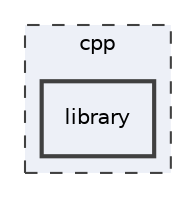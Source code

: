 digraph "library"
{
 // LATEX_PDF_SIZE
  edge [fontname="Helvetica",fontsize="10",labelfontname="Helvetica",labelfontsize="10"];
  node [fontname="Helvetica",fontsize="10",shape=record];
  compound=true
  subgraph clusterdir_df511e5bd85cec96854b39d5e1c27aa8 {
    graph [ bgcolor="#edf0f7", pencolor="grey25", style="filled,dashed,", label="cpp", fontname="Helvetica", fontsize="10", URL="dir_df511e5bd85cec96854b39d5e1c27aa8.html"]
  dir_e048eec7d1e763bfddf1d1355dfb8d1e [shape=box, label="library", style="filled,bold,", fillcolor="#edf0f7", color="grey25", URL="dir_e048eec7d1e763bfddf1d1355dfb8d1e.html"];
  }
}
